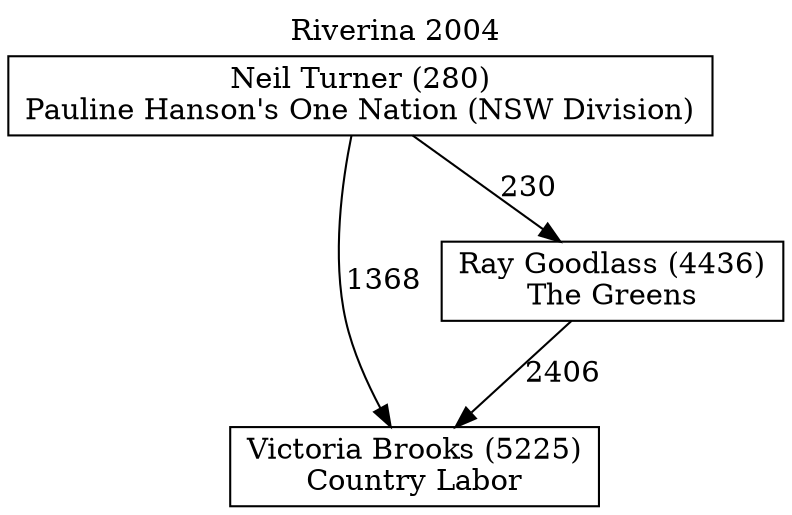 // House preference flow
digraph "Victoria Brooks (5225)_Riverina_2004" {
	graph [label="Riverina 2004" labelloc=t mclimit=10]
	node [shape=box]
	"Victoria Brooks (5225)" [label="Victoria Brooks (5225)
Country Labor"]
	"Ray Goodlass (4436)" [label="Ray Goodlass (4436)
The Greens"]
	"Neil Turner (280)" [label="Neil Turner (280)
Pauline Hanson's One Nation (NSW Division)"]
	"Ray Goodlass (4436)" -> "Victoria Brooks (5225)" [label=2406]
	"Neil Turner (280)" -> "Ray Goodlass (4436)" [label=230]
	"Neil Turner (280)" -> "Victoria Brooks (5225)" [label=1368]
}
